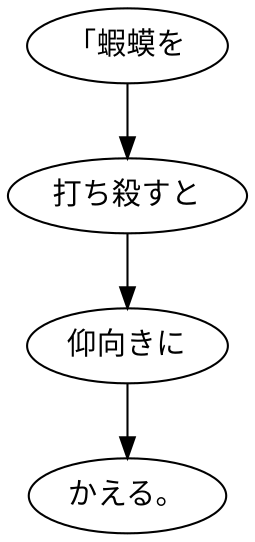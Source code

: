 digraph graph6033 {
	node0 [label="「蝦蟆を"];
	node1 [label="打ち殺すと"];
	node2 [label="仰向きに"];
	node3 [label="かえる。"];
	node0 -> node1;
	node1 -> node2;
	node2 -> node3;
}
